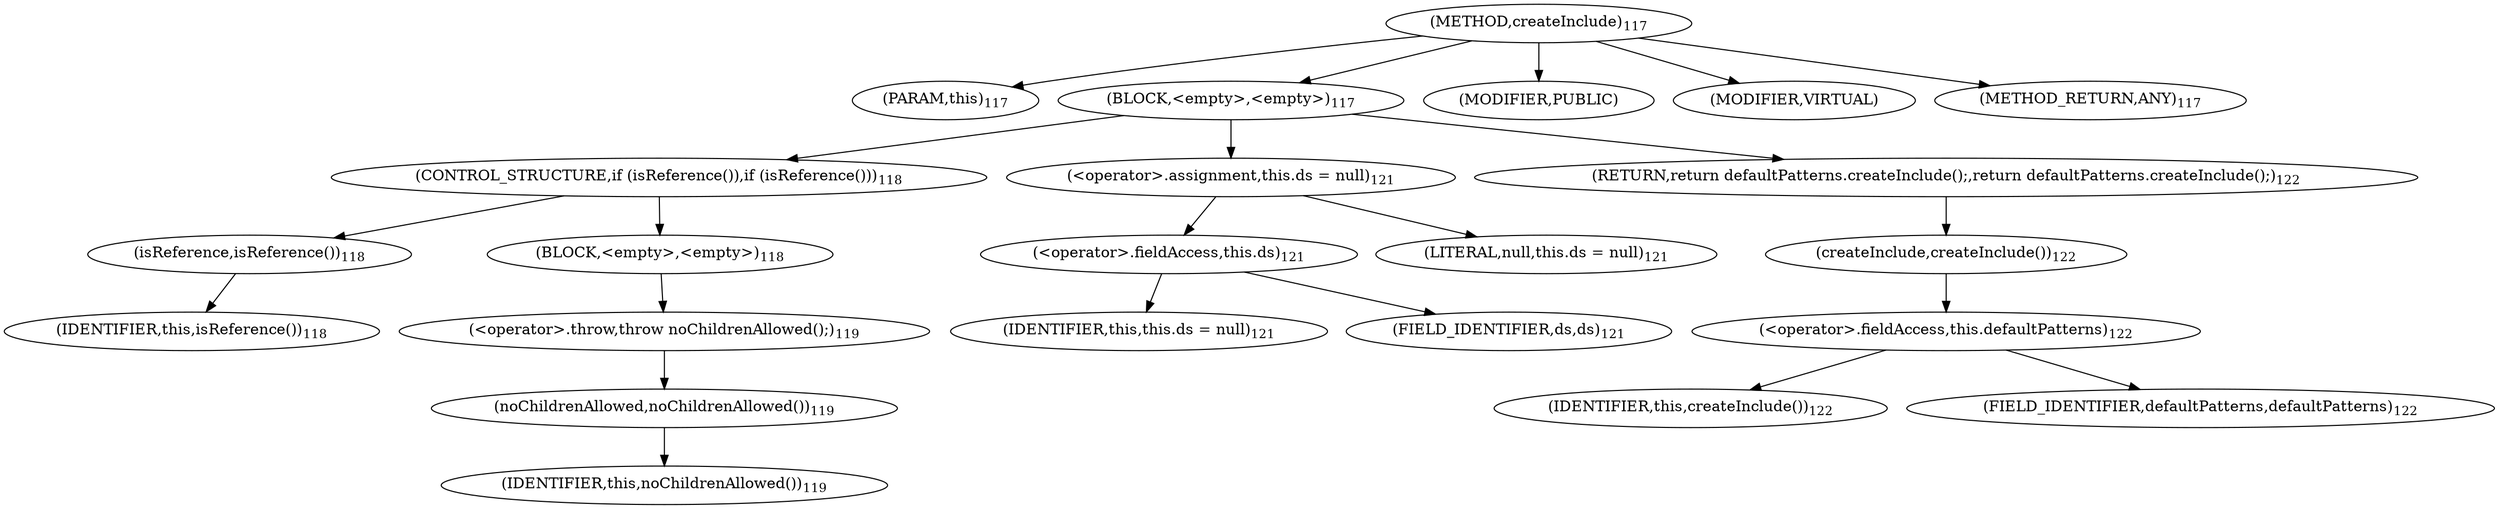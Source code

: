 digraph "createInclude" {  
"376" [label = <(METHOD,createInclude)<SUB>117</SUB>> ]
"25" [label = <(PARAM,this)<SUB>117</SUB>> ]
"377" [label = <(BLOCK,&lt;empty&gt;,&lt;empty&gt;)<SUB>117</SUB>> ]
"378" [label = <(CONTROL_STRUCTURE,if (isReference()),if (isReference()))<SUB>118</SUB>> ]
"379" [label = <(isReference,isReference())<SUB>118</SUB>> ]
"24" [label = <(IDENTIFIER,this,isReference())<SUB>118</SUB>> ]
"380" [label = <(BLOCK,&lt;empty&gt;,&lt;empty&gt;)<SUB>118</SUB>> ]
"381" [label = <(&lt;operator&gt;.throw,throw noChildrenAllowed();)<SUB>119</SUB>> ]
"382" [label = <(noChildrenAllowed,noChildrenAllowed())<SUB>119</SUB>> ]
"26" [label = <(IDENTIFIER,this,noChildrenAllowed())<SUB>119</SUB>> ]
"383" [label = <(&lt;operator&gt;.assignment,this.ds = null)<SUB>121</SUB>> ]
"384" [label = <(&lt;operator&gt;.fieldAccess,this.ds)<SUB>121</SUB>> ]
"385" [label = <(IDENTIFIER,this,this.ds = null)<SUB>121</SUB>> ]
"386" [label = <(FIELD_IDENTIFIER,ds,ds)<SUB>121</SUB>> ]
"387" [label = <(LITERAL,null,this.ds = null)<SUB>121</SUB>> ]
"388" [label = <(RETURN,return defaultPatterns.createInclude();,return defaultPatterns.createInclude();)<SUB>122</SUB>> ]
"389" [label = <(createInclude,createInclude())<SUB>122</SUB>> ]
"390" [label = <(&lt;operator&gt;.fieldAccess,this.defaultPatterns)<SUB>122</SUB>> ]
"391" [label = <(IDENTIFIER,this,createInclude())<SUB>122</SUB>> ]
"392" [label = <(FIELD_IDENTIFIER,defaultPatterns,defaultPatterns)<SUB>122</SUB>> ]
"393" [label = <(MODIFIER,PUBLIC)> ]
"394" [label = <(MODIFIER,VIRTUAL)> ]
"395" [label = <(METHOD_RETURN,ANY)<SUB>117</SUB>> ]
  "376" -> "25" 
  "376" -> "377" 
  "376" -> "393" 
  "376" -> "394" 
  "376" -> "395" 
  "377" -> "378" 
  "377" -> "383" 
  "377" -> "388" 
  "378" -> "379" 
  "378" -> "380" 
  "379" -> "24" 
  "380" -> "381" 
  "381" -> "382" 
  "382" -> "26" 
  "383" -> "384" 
  "383" -> "387" 
  "384" -> "385" 
  "384" -> "386" 
  "388" -> "389" 
  "389" -> "390" 
  "390" -> "391" 
  "390" -> "392" 
}
